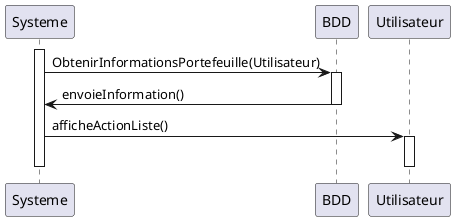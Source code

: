 @startuml
activate Systeme
             Systeme -> BDD : ObtenirInformationsPortefeuille(Utilisateur)
             activate BDD
             BDD -> Systeme : envoieInformation()
             deactivate BDD

             Systeme -> Utilisateur : afficheActionListe()
activate Utilisateur
      deactivate Systeme
deactivate Utilisateur
@enduml

